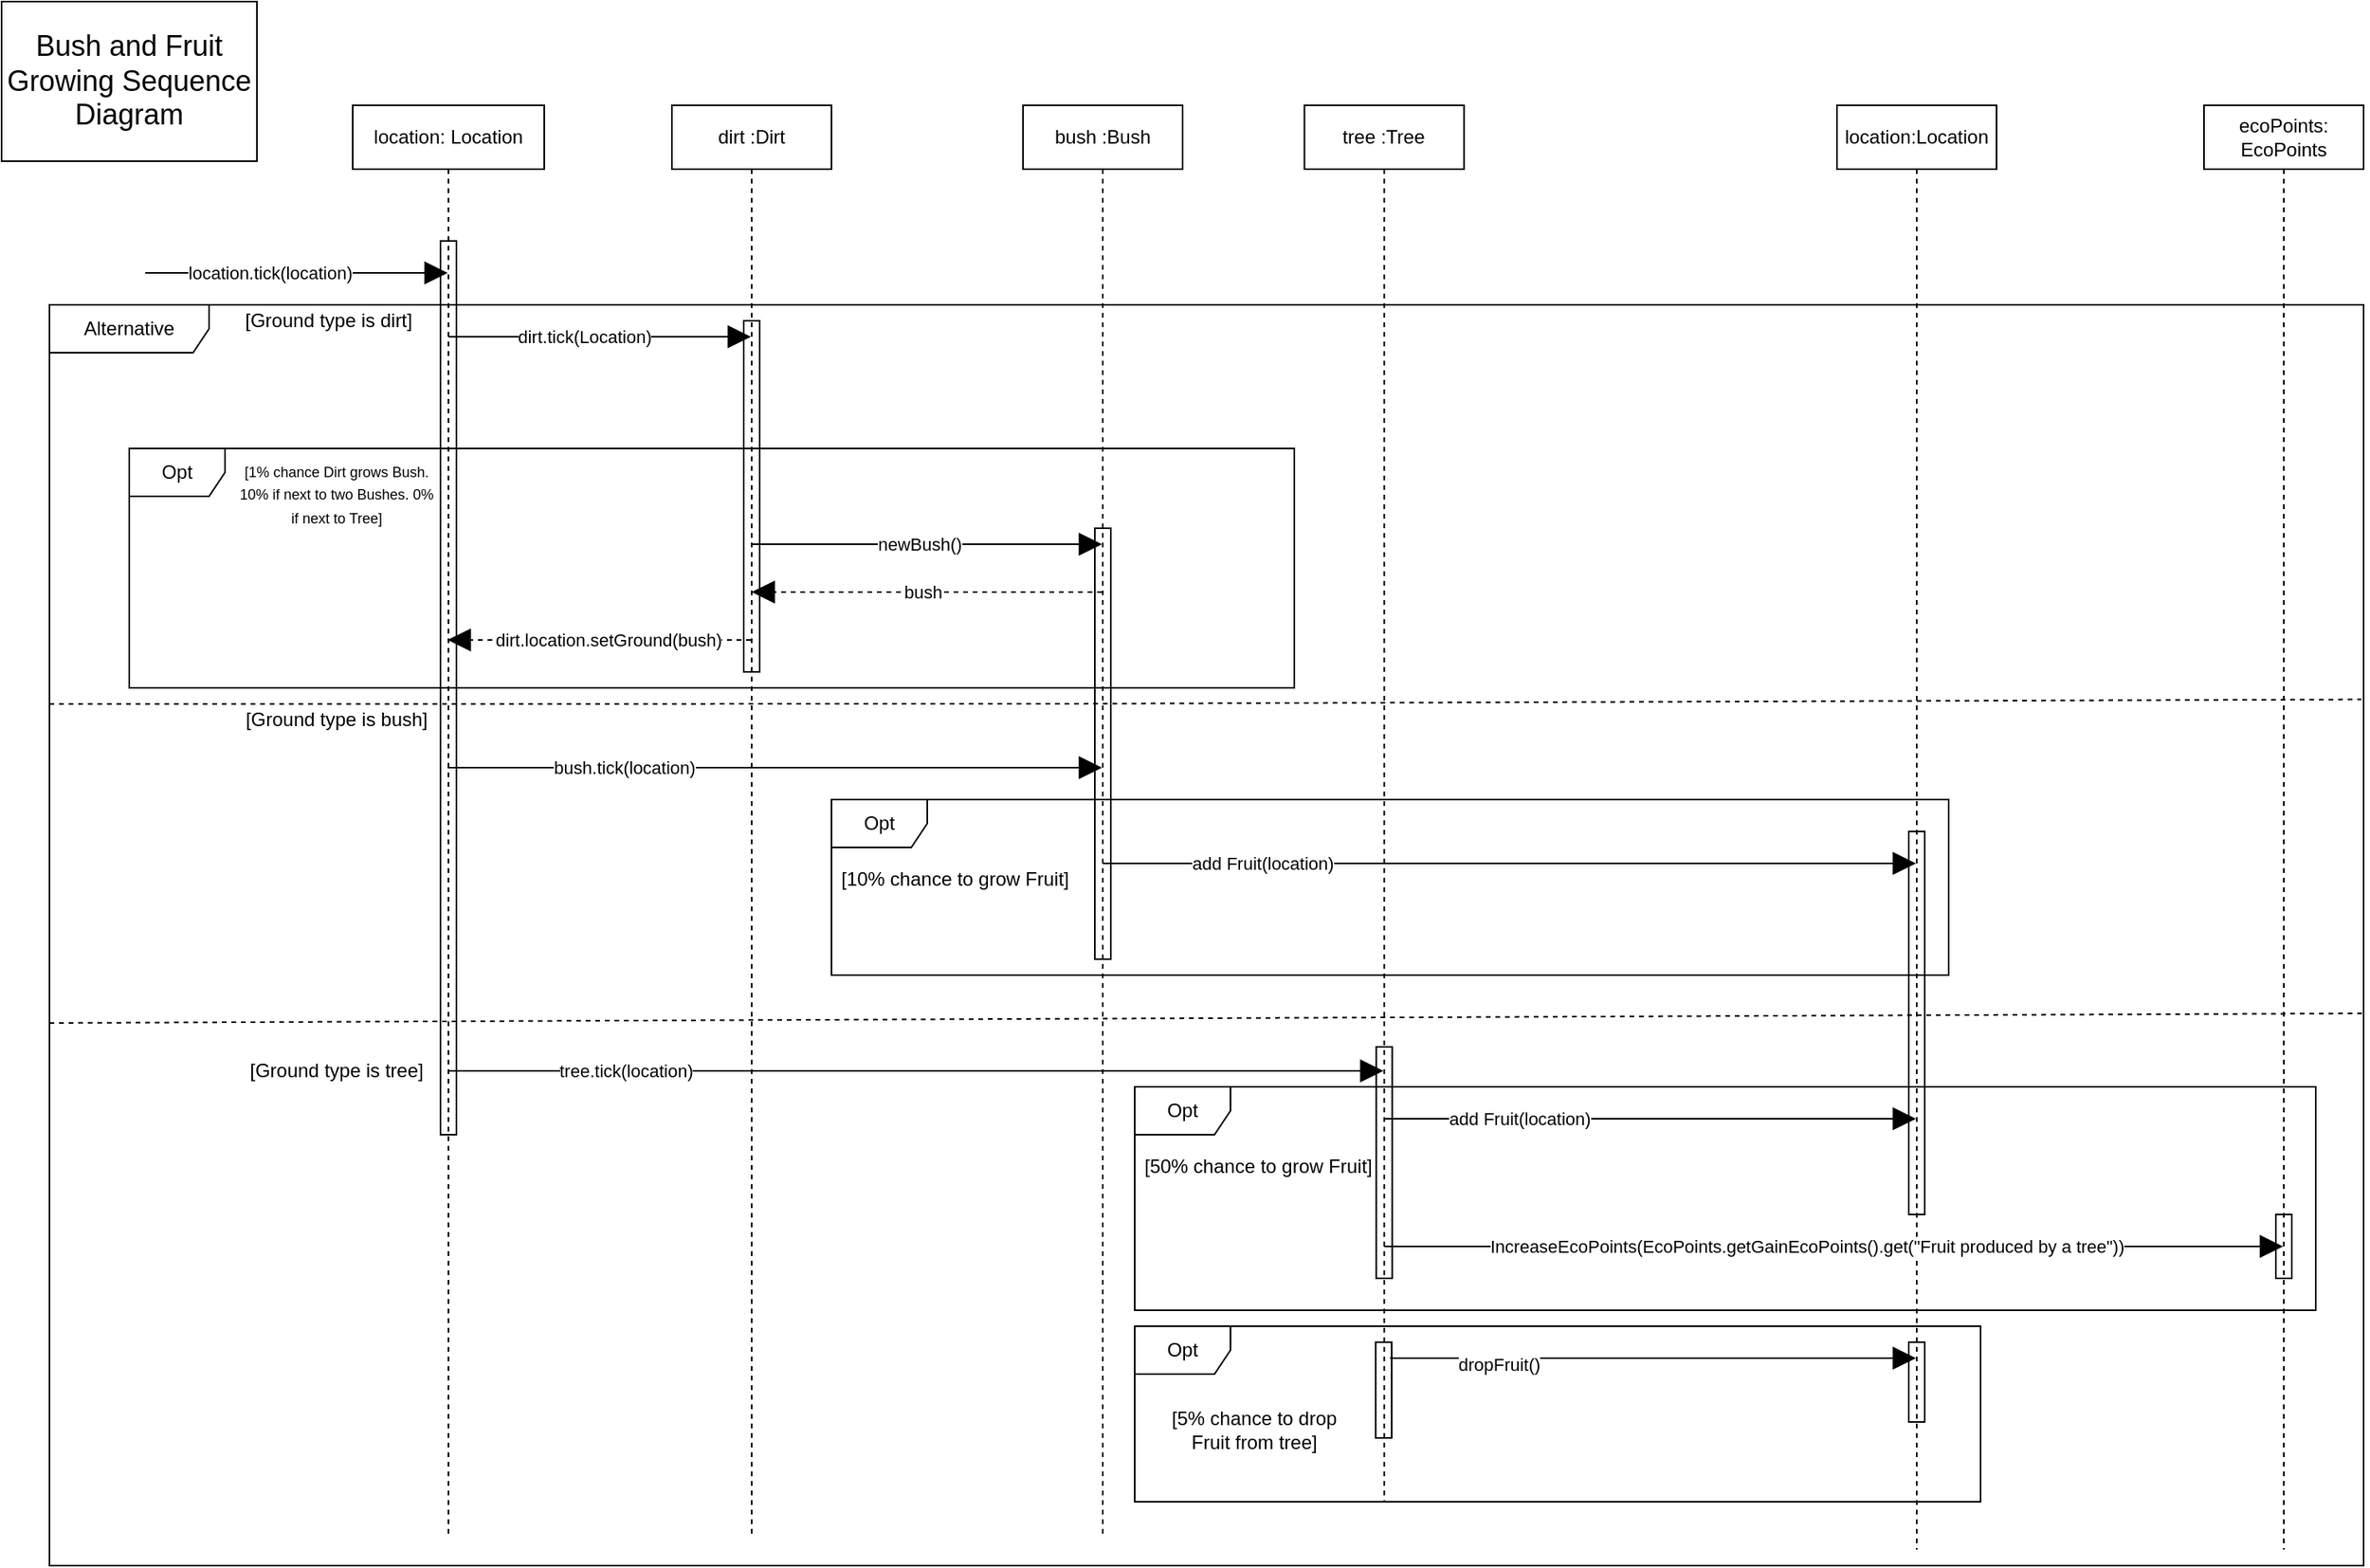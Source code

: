 <mxfile version="14.7.0" type="device"><diagram id="gHKo0-DO4P_YXGZKmAop" name="Page-1"><mxGraphModel dx="4398" dy="1122" grid="1" gridSize="10" guides="1" tooltips="1" connect="1" arrows="1" fold="1" page="1" pageScale="1" pageWidth="2336" pageHeight="1654" math="0" shadow="0"><root><mxCell id="0"/><mxCell id="1" parent="0"/><mxCell id="yNpQl4I7CAYwzLZSUSvX-35" value="Alternative" style="shape=umlFrame;whiteSpace=wrap;html=1;width=100;height=30;" parent="1" vertex="1"><mxGeometry x="-60" y="230" width="1450" height="790" as="geometry"/></mxCell><mxCell id="-uLw07t9yHU5EV0VeLfE-23" value="Opt" style="shape=umlFrame;whiteSpace=wrap;html=1;fillColor=none;" parent="1" vertex="1"><mxGeometry x="620" y="720" width="740" height="140" as="geometry"/></mxCell><mxCell id="-uLw07t9yHU5EV0VeLfE-12" value="Opt" style="shape=umlFrame;whiteSpace=wrap;html=1;fillColor=none;" parent="1" vertex="1"><mxGeometry x="430" y="540" width="700" height="110" as="geometry"/></mxCell><mxCell id="Q2F0Bj_GXOC_7rkDKf68-1" value="location: Location" style="shape=umlLifeline;perimeter=lifelinePerimeter;whiteSpace=wrap;html=1;container=0;collapsible=0;recursiveResize=0;outlineConnect=0;" parent="1" vertex="1"><mxGeometry x="130" y="105" width="120" height="895" as="geometry"/></mxCell><mxCell id="Q2F0Bj_GXOC_7rkDKf68-17" value="Opt" style="shape=umlFrame;whiteSpace=wrap;html=1;" parent="1" vertex="1"><mxGeometry x="-10" y="320" width="730" height="150" as="geometry"/></mxCell><mxCell id="Q2F0Bj_GXOC_7rkDKf68-18" value="&lt;font style=&quot;font-size: 9px&quot;&gt;[1% chance Dirt grows Bush. 10% if next to two Bushes. 0% if next to Tree]&lt;/font&gt;" style="text;html=1;strokeColor=none;fillColor=none;align=center;verticalAlign=middle;whiteSpace=wrap;rounded=0;" parent="1" vertex="1"><mxGeometry x="55" y="320" width="130" height="55" as="geometry"/></mxCell><mxCell id="Q2F0Bj_GXOC_7rkDKf68-44" value="" style="html=1;points=[];perimeter=orthogonalPerimeter;fillColor=none;" parent="1" vertex="1"><mxGeometry x="185" y="190" width="10" height="560" as="geometry"/></mxCell><mxCell id="Q2F0Bj_GXOC_7rkDKf68-2" value="" style="endArrow=block;endFill=1;endSize=12;html=1;" parent="1" target="Q2F0Bj_GXOC_7rkDKf68-1" edge="1"><mxGeometry width="160" relative="1" as="geometry"><mxPoint y="210" as="sourcePoint"/><mxPoint x="200" y="210" as="targetPoint"/></mxGeometry></mxCell><mxCell id="Q2F0Bj_GXOC_7rkDKf68-3" value="location.tick(location)" style="edgeLabel;html=1;align=center;verticalAlign=middle;resizable=0;points=[];" parent="Q2F0Bj_GXOC_7rkDKf68-2" vertex="1" connectable="0"><mxGeometry x="-0.487" relative="1" as="geometry"><mxPoint x="29" as="offset"/></mxGeometry></mxCell><mxCell id="Q2F0Bj_GXOC_7rkDKf68-6" value="dirt :Dirt" style="shape=umlLifeline;perimeter=lifelinePerimeter;whiteSpace=wrap;html=1;container=1;collapsible=0;recursiveResize=0;outlineConnect=0;" parent="1" vertex="1"><mxGeometry x="330" y="105" width="100" height="895" as="geometry"/></mxCell><mxCell id="Q2F0Bj_GXOC_7rkDKf68-26" value="bush :Bush" style="shape=umlLifeline;perimeter=lifelinePerimeter;whiteSpace=wrap;html=1;container=1;collapsible=0;recursiveResize=0;outlineConnect=0;" parent="1" vertex="1"><mxGeometry x="550" y="105" width="100" height="895" as="geometry"/></mxCell><mxCell id="Q2F0Bj_GXOC_7rkDKf68-5" value="" style="endArrow=block;endFill=1;endSize=12;html=1;snapToPoint=1;" parent="1" source="Q2F0Bj_GXOC_7rkDKf68-1" target="Q2F0Bj_GXOC_7rkDKf68-6" edge="1"><mxGeometry width="160" as="geometry"><mxPoint x="210" y="280" as="sourcePoint"/><mxPoint x="360" y="280" as="targetPoint"/><Array as="points"><mxPoint x="270" y="250"/></Array></mxGeometry></mxCell><mxCell id="Q2F0Bj_GXOC_7rkDKf68-9" value="dirt.tick(Location)" style="edgeLabel;html=1;align=center;verticalAlign=middle;resizable=0;points=[];" parent="Q2F0Bj_GXOC_7rkDKf68-5" vertex="1" connectable="0"><mxGeometry x="-0.321" relative="1" as="geometry"><mxPoint x="20" as="offset"/></mxGeometry></mxCell><mxCell id="yNpQl4I7CAYwzLZSUSvX-10" value="" style="endArrow=block;endFill=1;endSize=12;html=1;snapToPoint=1;dashed=1;" parent="1" edge="1"><mxGeometry x="30" y="-80" width="160" as="geometry"><mxPoint x="379.5" y="440" as="sourcePoint"/><mxPoint x="189.5" y="440" as="targetPoint"/><Array as="points"><mxPoint x="270" y="440"/></Array></mxGeometry></mxCell><mxCell id="yNpQl4I7CAYwzLZSUSvX-11" value="dirt.location.setGround(bush)" style="edgeLabel;html=1;align=center;verticalAlign=middle;resizable=0;points=[];" parent="yNpQl4I7CAYwzLZSUSvX-10" vertex="1" connectable="0"><mxGeometry x="-0.321" relative="1" as="geometry"><mxPoint x="-25" as="offset"/></mxGeometry></mxCell><mxCell id="yNpQl4I7CAYwzLZSUSvX-12" value="" style="endArrow=block;endFill=1;endSize=12;html=1;snapToPoint=1;startArrow=none;" parent="1" source="-uLw07t9yHU5EV0VeLfE-7" target="Q2F0Bj_GXOC_7rkDKf68-26" edge="1"><mxGeometry x="10" y="20" width="160" as="geometry"><mxPoint x="379.667" y="380" as="sourcePoint"/><mxPoint x="759.5" y="380" as="targetPoint"/><Array as="points"><mxPoint x="520" y="380"/></Array></mxGeometry></mxCell><mxCell id="yNpQl4I7CAYwzLZSUSvX-22" value="" style="endArrow=block;endFill=1;endSize=12;html=1;snapToPoint=1;dashed=1;" parent="1" source="Q2F0Bj_GXOC_7rkDKf68-26" target="Q2F0Bj_GXOC_7rkDKf68-6" edge="1"><mxGeometry x="40" y="50" width="160" as="geometry"><mxPoint x="759.5" y="410" as="sourcePoint"/><mxPoint x="379.667" y="410" as="targetPoint"/><Array as="points"><mxPoint x="520" y="410"/></Array></mxGeometry></mxCell><mxCell id="yNpQl4I7CAYwzLZSUSvX-23" value="bush" style="edgeLabel;html=1;align=center;verticalAlign=middle;resizable=0;points=[];" parent="yNpQl4I7CAYwzLZSUSvX-22" vertex="1" connectable="0"><mxGeometry x="-0.321" relative="1" as="geometry"><mxPoint x="-38" as="offset"/></mxGeometry></mxCell><mxCell id="Q2F0Bj_GXOC_7rkDKf68-10" value="" style="endArrow=block;endFill=1;endSize=12;html=1;snapToPoint=1;" parent="1" edge="1"><mxGeometry width="160" relative="1" as="geometry"><mxPoint x="189.5" y="520" as="sourcePoint"/><mxPoint x="599.5" y="520" as="targetPoint"/><Array as="points"><mxPoint x="300" y="520"/></Array></mxGeometry></mxCell><mxCell id="yNpQl4I7CAYwzLZSUSvX-26" value="bush.tick(location)" style="edgeLabel;html=1;align=center;verticalAlign=middle;resizable=0;points=[];" parent="Q2F0Bj_GXOC_7rkDKf68-10" vertex="1" connectable="0"><mxGeometry x="-0.079" y="-3" relative="1" as="geometry"><mxPoint x="-79" y="-3" as="offset"/></mxGeometry></mxCell><mxCell id="yNpQl4I7CAYwzLZSUSvX-27" value="tree :Tree" style="shape=umlLifeline;perimeter=lifelinePerimeter;whiteSpace=wrap;html=1;container=1;collapsible=0;recursiveResize=0;outlineConnect=0;" parent="1" vertex="1"><mxGeometry x="726.33" y="105" width="100" height="875" as="geometry"/></mxCell><mxCell id="-uLw07t9yHU5EV0VeLfE-25" value="" style="html=1;points=[];perimeter=orthogonalPerimeter;fillColor=none;" parent="yNpQl4I7CAYwzLZSUSvX-27" vertex="1"><mxGeometry x="45" y="590" width="10" height="145" as="geometry"/></mxCell><mxCell id="HsGfR0iMo6lH2QYFosqe-1" value="" style="endArrow=block;endFill=1;endSize=12;html=1;" parent="yNpQl4I7CAYwzLZSUSvX-27" target="-uLw07t9yHU5EV0VeLfE-1" edge="1"><mxGeometry width="160" relative="1" as="geometry"><mxPoint x="53.67" y="785" as="sourcePoint"/><mxPoint x="213.67" y="785" as="targetPoint"/></mxGeometry></mxCell><mxCell id="HsGfR0iMo6lH2QYFosqe-2" value="dropFruit()" style="edgeLabel;html=1;align=center;verticalAlign=middle;resizable=0;points=[];" parent="HsGfR0iMo6lH2QYFosqe-1" vertex="1" connectable="0"><mxGeometry x="-0.589" y="-4" relative="1" as="geometry"><mxPoint as="offset"/></mxGeometry></mxCell><mxCell id="yNpQl4I7CAYwzLZSUSvX-31" value="" style="endArrow=block;endFill=1;endSize=12;html=1;snapToPoint=1;startArrow=none;" parent="1" source="Q2F0Bj_GXOC_7rkDKf68-1" target="yNpQl4I7CAYwzLZSUSvX-27" edge="1"><mxGeometry width="160" relative="1" as="geometry"><mxPoint x="195" y="740" as="sourcePoint"/><mxPoint x="775.83" y="740" as="targetPoint"/><Array as="points"><mxPoint x="320" y="710"/></Array></mxGeometry></mxCell><mxCell id="yNpQl4I7CAYwzLZSUSvX-36" value="[Ground type is dirt]" style="text;html=1;strokeColor=none;fillColor=none;align=center;verticalAlign=middle;whiteSpace=wrap;rounded=0;" parent="1" vertex="1"><mxGeometry x="55" y="230" width="120" height="20" as="geometry"/></mxCell><mxCell id="yNpQl4I7CAYwzLZSUSvX-37" style="edgeStyle=orthogonalEdgeStyle;rounded=0;orthogonalLoop=1;jettySize=auto;html=1;exitX=0.5;exitY=1;exitDx=0;exitDy=0;dashed=1;endArrow=block;endFill=1;" parent="1" source="Q2F0Bj_GXOC_7rkDKf68-18" target="Q2F0Bj_GXOC_7rkDKf68-18" edge="1"><mxGeometry relative="1" as="geometry"/></mxCell><mxCell id="yNpQl4I7CAYwzLZSUSvX-38" style="edgeStyle=orthogonalEdgeStyle;rounded=0;orthogonalLoop=1;jettySize=auto;html=1;exitX=0.5;exitY=1;exitDx=0;exitDy=0;dashed=1;endArrow=block;endFill=1;" parent="1" source="Q2F0Bj_GXOC_7rkDKf68-18" target="Q2F0Bj_GXOC_7rkDKf68-18" edge="1"><mxGeometry relative="1" as="geometry"/></mxCell><mxCell id="yNpQl4I7CAYwzLZSUSvX-39" value="" style="endArrow=none;endFill=1;endSize=12;html=1;snapToPoint=1;" parent="1" edge="1"><mxGeometry width="160" relative="1" as="geometry"><mxPoint x="189.5" y="730" as="sourcePoint"/><mxPoint x="189.5" y="730" as="targetPoint"/><Array as="points"/></mxGeometry></mxCell><mxCell id="yNpQl4I7CAYwzLZSUSvX-40" value="tree.tick(location)" style="edgeLabel;html=1;align=center;verticalAlign=middle;resizable=0;points=[];" parent="yNpQl4I7CAYwzLZSUSvX-39" vertex="1" connectable="0"><mxGeometry x="-0.079" y="-3" relative="1" as="geometry"><mxPoint x="111" y="-20" as="offset"/></mxGeometry></mxCell><mxCell id="yNpQl4I7CAYwzLZSUSvX-41" value="" style="endArrow=none;endFill=0;endSize=12;html=1;snapToPoint=1;exitX=0;exitY=0.667;exitDx=0;exitDy=0;exitPerimeter=0;entryX=0.999;entryY=0.313;entryDx=0;entryDy=0;entryPerimeter=0;dashed=1;" parent="1" target="yNpQl4I7CAYwzLZSUSvX-35" edge="1"><mxGeometry width="160" relative="1" as="geometry"><mxPoint x="-60" y="480.18" as="sourcePoint"/><mxPoint x="1000" y="480.18" as="targetPoint"/><Array as="points"><mxPoint x="570" y="480"/></Array></mxGeometry></mxCell><mxCell id="yNpQl4I7CAYwzLZSUSvX-43" value="[Ground type is tree]" style="text;html=1;strokeColor=none;fillColor=none;align=center;verticalAlign=middle;whiteSpace=wrap;rounded=0;" parent="1" vertex="1"><mxGeometry x="60" y="700" width="120" height="20" as="geometry"/></mxCell><mxCell id="yNpQl4I7CAYwzLZSUSvX-45" value="[Ground type is bush]" style="text;html=1;strokeColor=none;fillColor=none;align=center;verticalAlign=middle;whiteSpace=wrap;rounded=0;" parent="1" vertex="1"><mxGeometry x="60" y="480" width="120" height="20" as="geometry"/></mxCell><mxCell id="-uLw07t9yHU5EV0VeLfE-1" value="location:Location" style="shape=umlLifeline;perimeter=lifelinePerimeter;whiteSpace=wrap;html=1;container=0;collapsible=0;recursiveResize=0;outlineConnect=0;" parent="1" vertex="1"><mxGeometry x="1060" y="105" width="100" height="905" as="geometry"/></mxCell><mxCell id="-uLw07t9yHU5EV0VeLfE-2" value="ecoPoints: EcoPoints" style="shape=umlLifeline;perimeter=lifelinePerimeter;whiteSpace=wrap;html=1;container=0;collapsible=0;recursiveResize=0;outlineConnect=0;" parent="1" vertex="1"><mxGeometry x="1290" y="105" width="100" height="905" as="geometry"/></mxCell><mxCell id="-uLw07t9yHU5EV0VeLfE-3" value="" style="endArrow=block;endFill=1;endSize=12;html=1;snapToPoint=1;" parent="1" source="Q2F0Bj_GXOC_7rkDKf68-26" target="-uLw07t9yHU5EV0VeLfE-1" edge="1"><mxGeometry width="160" relative="1" as="geometry"><mxPoint x="599.5" y="530" as="sourcePoint"/><mxPoint x="1109.5" y="530" as="targetPoint"/><Array as="points"><mxPoint x="860" y="580"/></Array></mxGeometry></mxCell><mxCell id="-uLw07t9yHU5EV0VeLfE-4" value="add Fruit(location)" style="edgeLabel;html=1;align=center;verticalAlign=middle;resizable=0;points=[];" parent="-uLw07t9yHU5EV0VeLfE-3" vertex="1" connectable="0"><mxGeometry x="-0.079" y="-3" relative="1" as="geometry"><mxPoint x="-135" y="-3" as="offset"/></mxGeometry></mxCell><mxCell id="-uLw07t9yHU5EV0VeLfE-5" value="" style="endArrow=block;endFill=1;endSize=12;html=1;snapToPoint=1;" parent="1" source="yNpQl4I7CAYwzLZSUSvX-27" target="-uLw07t9yHU5EV0VeLfE-1" edge="1"><mxGeometry width="160" relative="1" as="geometry"><mxPoint x="800.0" y="750" as="sourcePoint"/><mxPoint x="1133.67" y="750" as="targetPoint"/><Array as="points"><mxPoint x="904" y="740"/></Array></mxGeometry></mxCell><mxCell id="-uLw07t9yHU5EV0VeLfE-6" value="add Fruit(location)" style="edgeLabel;html=1;align=center;verticalAlign=middle;resizable=0;points=[];" parent="-uLw07t9yHU5EV0VeLfE-5" vertex="1" connectable="0"><mxGeometry x="-0.079" y="-3" relative="1" as="geometry"><mxPoint x="-69" y="-3" as="offset"/></mxGeometry></mxCell><mxCell id="-uLw07t9yHU5EV0VeLfE-7" value="" style="html=1;points=[];perimeter=orthogonalPerimeter;fillColor=none;" parent="1" vertex="1"><mxGeometry x="595" y="370" width="10" height="270" as="geometry"/></mxCell><mxCell id="-uLw07t9yHU5EV0VeLfE-8" value="" style="endArrow=none;endFill=1;endSize=12;html=1;snapToPoint=1;" parent="1" target="-uLw07t9yHU5EV0VeLfE-7" edge="1"><mxGeometry x="10" y="20" width="160" as="geometry"><mxPoint x="379.667" y="380" as="sourcePoint"/><mxPoint x="599.5" y="380" as="targetPoint"/><Array as="points"/></mxGeometry></mxCell><mxCell id="-uLw07t9yHU5EV0VeLfE-9" value="newBush()" style="edgeLabel;html=1;align=center;verticalAlign=middle;resizable=0;points=[];" parent="-uLw07t9yHU5EV0VeLfE-8" vertex="1" connectable="0"><mxGeometry x="-0.321" relative="1" as="geometry"><mxPoint x="32" as="offset"/></mxGeometry></mxCell><mxCell id="-uLw07t9yHU5EV0VeLfE-10" value="" style="endArrow=block;endFill=1;endSize=12;html=1;snapToPoint=1;" parent="1" source="yNpQl4I7CAYwzLZSUSvX-27" target="-uLw07t9yHU5EV0VeLfE-2" edge="1"><mxGeometry width="160" relative="1" as="geometry"><mxPoint x="1109.5" y="780" as="sourcePoint"/><mxPoint x="1339.5" y="780" as="targetPoint"/><Array as="points"><mxPoint x="1190" y="820"/></Array></mxGeometry></mxCell><mxCell id="-uLw07t9yHU5EV0VeLfE-11" value="IncreaseEcoPoints(EcoPoints.getGainEcoPoints().get(&quot;Fruit produced by a tree&quot;))" style="edgeLabel;html=1;align=center;verticalAlign=middle;resizable=0;points=[];" parent="-uLw07t9yHU5EV0VeLfE-10" vertex="1" connectable="0"><mxGeometry x="-0.079" y="-3" relative="1" as="geometry"><mxPoint x="5" y="-3" as="offset"/></mxGeometry></mxCell><mxCell id="-uLw07t9yHU5EV0VeLfE-13" value="&lt;font style=&quot;font-size: 12px&quot;&gt;[50% chance to grow Fruit]&lt;/font&gt;" style="text;html=1;strokeColor=none;fillColor=none;align=center;verticalAlign=middle;whiteSpace=wrap;rounded=0;" parent="1" vertex="1"><mxGeometry x="620" y="760" width="155" height="20" as="geometry"/></mxCell><mxCell id="-uLw07t9yHU5EV0VeLfE-18" value="" style="html=1;points=[];perimeter=orthogonalPerimeter;fillColor=none;" parent="1" vertex="1"><mxGeometry x="375" y="240" width="10" height="220" as="geometry"/></mxCell><mxCell id="-uLw07t9yHU5EV0VeLfE-20" value="" style="html=1;points=[];perimeter=orthogonalPerimeter;fillColor=none;" parent="1" vertex="1"><mxGeometry x="1105" y="560" width="10" height="240" as="geometry"/></mxCell><mxCell id="-uLw07t9yHU5EV0VeLfE-21" value="" style="html=1;points=[];perimeter=orthogonalPerimeter;fillColor=none;" parent="1" vertex="1"><mxGeometry x="1335" y="800" width="10" height="40" as="geometry"/></mxCell><mxCell id="-uLw07t9yHU5EV0VeLfE-22" value="" style="endArrow=none;endFill=0;endSize=12;html=1;snapToPoint=1;entryX=1.001;entryY=0.562;entryDx=0;entryDy=0;entryPerimeter=0;dashed=1;" parent="1" target="yNpQl4I7CAYwzLZSUSvX-35" edge="1"><mxGeometry width="160" relative="1" as="geometry"><mxPoint x="-60" y="680" as="sourcePoint"/><mxPoint x="1400" y="489.86" as="targetPoint"/></mxGeometry></mxCell><mxCell id="-uLw07t9yHU5EV0VeLfE-24" value="&lt;font style=&quot;font-size: 12px&quot;&gt;[10% chance to grow Fruit]&lt;/font&gt;" style="text;html=1;strokeColor=none;fillColor=none;align=center;verticalAlign=middle;whiteSpace=wrap;rounded=0;" parent="1" vertex="1"><mxGeometry x="430" y="580" width="155" height="20" as="geometry"/></mxCell><mxCell id="HsGfR0iMo6lH2QYFosqe-5" value="Opt" style="shape=umlFrame;whiteSpace=wrap;html=1;" parent="1" vertex="1"><mxGeometry x="620" y="870" width="530" height="110" as="geometry"/></mxCell><mxCell id="HsGfR0iMo6lH2QYFosqe-6" value="[5% chance to drop Fruit from tree]" style="text;html=1;strokeColor=none;fillColor=none;align=center;verticalAlign=middle;whiteSpace=wrap;rounded=0;" parent="1" vertex="1"><mxGeometry x="640" y="925" width="110" height="20" as="geometry"/></mxCell><mxCell id="HsGfR0iMo6lH2QYFosqe-7" value="" style="html=1;points=[];perimeter=orthogonalPerimeter;fillColor=none;" parent="1" vertex="1"><mxGeometry x="771" y="880" width="10" height="60" as="geometry"/></mxCell><mxCell id="HsGfR0iMo6lH2QYFosqe-8" value="" style="html=1;points=[];perimeter=orthogonalPerimeter;fillColor=none;" parent="1" vertex="1"><mxGeometry x="1105" y="880" width="10" height="50" as="geometry"/></mxCell><mxCell id="UDi65Y8qzbaimh6LNiLr-1" value="&lt;font style=&quot;font-size: 18px&quot;&gt;Bush and Fruit Growing Sequence Diagram&lt;/font&gt;" style="rounded=0;whiteSpace=wrap;html=1;" parent="1" vertex="1"><mxGeometry x="-90" y="40" width="160" height="100" as="geometry"/></mxCell></root></mxGraphModel></diagram></mxfile>